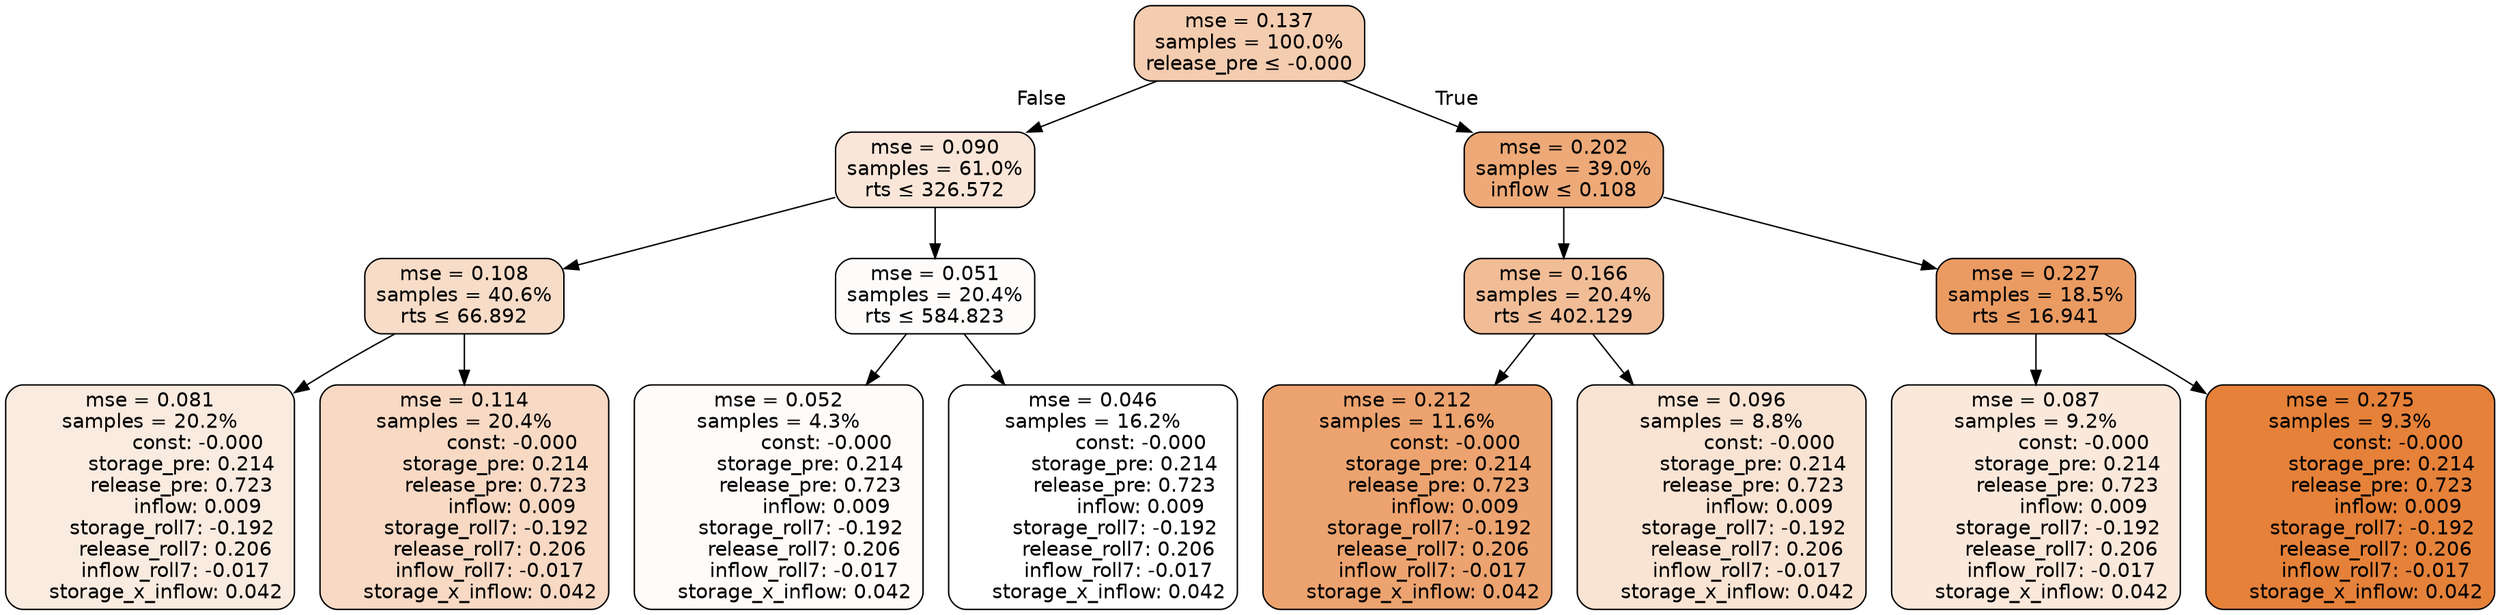 digraph tree {
node [shape=rectangle, style="filled, rounded", color="black", fontname=helvetica] ;
edge [fontname=helvetica] ;
	"0" [label="mse = 0.137
samples = 100.0%
release_pre &le; -0.000", fillcolor="#f4ccaf"]
	"1" [label="mse = 0.090
samples = 61.0%
rts &le; 326.572", fillcolor="#f9e6d8"]
	"2" [label="mse = 0.108
samples = 40.6%
rts &le; 66.892", fillcolor="#f7dcc8"]
	"3" [label="mse = 0.081
samples = 20.2%
               const: -0.000
          storage_pre: 0.214
          release_pre: 0.723
               inflow: 0.009
       storage_roll7: -0.192
        release_roll7: 0.206
        inflow_roll7: -0.017
     storage_x_inflow: 0.042", fillcolor="#faebe0"]
	"4" [label="mse = 0.114
samples = 20.4%
               const: -0.000
          storage_pre: 0.214
          release_pre: 0.723
               inflow: 0.009
       storage_roll7: -0.192
        release_roll7: 0.206
        inflow_roll7: -0.017
     storage_x_inflow: 0.042", fillcolor="#f7d9c4"]
	"5" [label="mse = 0.051
samples = 20.4%
rts &le; 584.823", fillcolor="#fefcfa"]
	"6" [label="mse = 0.052
samples = 4.3%
               const: -0.000
          storage_pre: 0.214
          release_pre: 0.723
               inflow: 0.009
       storage_roll7: -0.192
        release_roll7: 0.206
        inflow_roll7: -0.017
     storage_x_inflow: 0.042", fillcolor="#fefbf9"]
	"7" [label="mse = 0.046
samples = 16.2%
               const: -0.000
          storage_pre: 0.214
          release_pre: 0.723
               inflow: 0.009
       storage_roll7: -0.192
        release_roll7: 0.206
        inflow_roll7: -0.017
     storage_x_inflow: 0.042", fillcolor="#ffffff"]
	"8" [label="mse = 0.202
samples = 39.0%
inflow &le; 0.108", fillcolor="#eda978"]
	"9" [label="mse = 0.166
samples = 20.4%
rts &le; 402.129", fillcolor="#f1bd97"]
	"10" [label="mse = 0.212
samples = 11.6%
               const: -0.000
          storage_pre: 0.214
          release_pre: 0.723
               inflow: 0.009
       storage_roll7: -0.192
        release_roll7: 0.206
        inflow_roll7: -0.017
     storage_x_inflow: 0.042", fillcolor="#eca36f"]
	"11" [label="mse = 0.096
samples = 8.8%
               const: -0.000
          storage_pre: 0.214
          release_pre: 0.723
               inflow: 0.009
       storage_roll7: -0.192
        release_roll7: 0.206
        inflow_roll7: -0.017
     storage_x_inflow: 0.042", fillcolor="#f9e3d3"]
	"12" [label="mse = 0.227
samples = 18.5%
rts &le; 16.941", fillcolor="#ea9b62"]
	"13" [label="mse = 0.087
samples = 9.2%
               const: -0.000
          storage_pre: 0.214
          release_pre: 0.723
               inflow: 0.009
       storage_roll7: -0.192
        release_roll7: 0.206
        inflow_roll7: -0.017
     storage_x_inflow: 0.042", fillcolor="#fae8db"]
	"14" [label="mse = 0.275
samples = 9.3%
               const: -0.000
          storage_pre: 0.214
          release_pre: 0.723
               inflow: 0.009
       storage_roll7: -0.192
        release_roll7: 0.206
        inflow_roll7: -0.017
     storage_x_inflow: 0.042", fillcolor="#e58139"]

	"0" -> "1" [labeldistance=2.5, labelangle=45, headlabel="False"]
	"1" -> "2"
	"2" -> "3"
	"2" -> "4"
	"1" -> "5"
	"5" -> "6"
	"5" -> "7"
	"0" -> "8" [labeldistance=2.5, labelangle=-45, headlabel="True"]
	"8" -> "9"
	"9" -> "10"
	"9" -> "11"
	"8" -> "12"
	"12" -> "13"
	"12" -> "14"
}